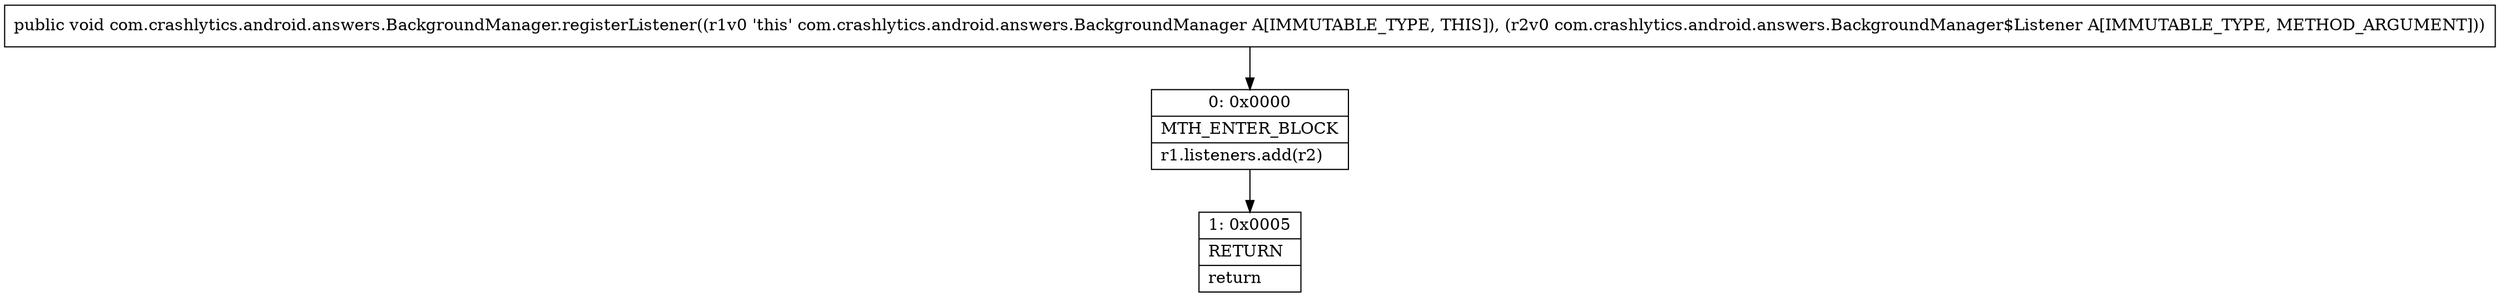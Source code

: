 digraph "CFG forcom.crashlytics.android.answers.BackgroundManager.registerListener(Lcom\/crashlytics\/android\/answers\/BackgroundManager$Listener;)V" {
Node_0 [shape=record,label="{0\:\ 0x0000|MTH_ENTER_BLOCK\l|r1.listeners.add(r2)\l}"];
Node_1 [shape=record,label="{1\:\ 0x0005|RETURN\l|return\l}"];
MethodNode[shape=record,label="{public void com.crashlytics.android.answers.BackgroundManager.registerListener((r1v0 'this' com.crashlytics.android.answers.BackgroundManager A[IMMUTABLE_TYPE, THIS]), (r2v0 com.crashlytics.android.answers.BackgroundManager$Listener A[IMMUTABLE_TYPE, METHOD_ARGUMENT])) }"];
MethodNode -> Node_0;
Node_0 -> Node_1;
}

